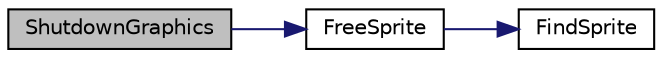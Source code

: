 digraph "ShutdownGraphics"
{
  edge [fontname="Helvetica",fontsize="10",labelfontname="Helvetica",labelfontsize="10"];
  node [fontname="Helvetica",fontsize="10",shape=record];
  rankdir="LR";
  Node1 [label="ShutdownGraphics",height=0.2,width=0.4,color="black", fillcolor="grey75", style="filled", fontcolor="black"];
  Node1 -> Node2 [color="midnightblue",fontsize="10",style="solid",fontname="Helvetica"];
  Node2 [label="FreeSprite",height=0.2,width=0.4,color="black", fillcolor="white", style="filled",URL="$graphics_8c.html#a5668bec74dc06834b3141ac6da4063a2"];
  Node2 -> Node3 [color="midnightblue",fontsize="10",style="solid",fontname="Helvetica"];
  Node3 [label="FindSprite",height=0.2,width=0.4,color="black", fillcolor="white", style="filled",URL="$graphics_8c.html#af4c49239d2f0e5306964c66be9553832"];
}
